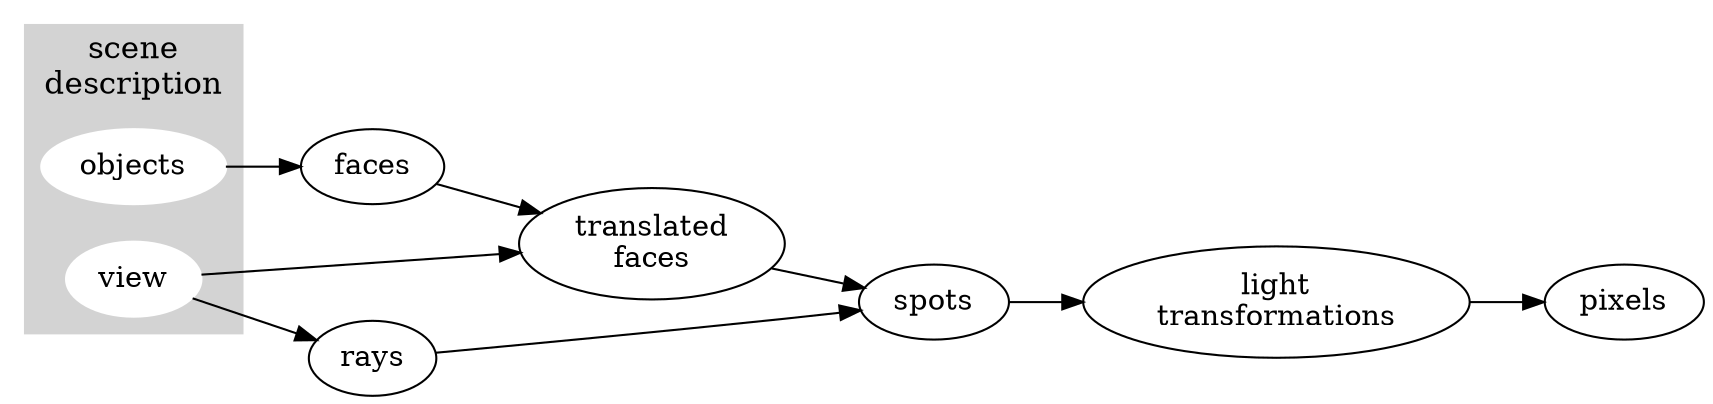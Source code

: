 digraph G {
        graph [fontsize=15 splines=true overlap=false rankdir = "LR"]
        subgraph cluster_input {
                style=filled;
                color=lightgrey;
                node [style=filled,color=white];
                objects;
                view;
                label = "scene\ndescription";
        }

        objects -> faces -> "translated\nfaces";
        view -> "translated\nfaces" -> spots;
        view -> rays -> spots -> "light\ntransformations" -> pixels;
}

